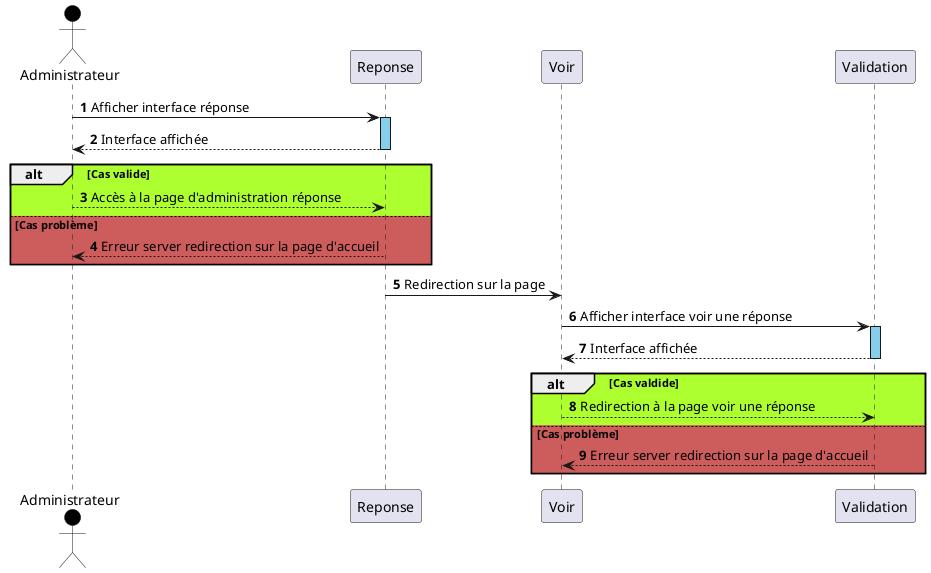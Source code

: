 @startuml voireponse
autonumber 
actor Administrateur #Black
Administrateur -> Reponse : Afficher interface réponse
activate Reponse #SkyBlue
Reponse --> Administrateur : Interface affichée
deactivate Reponse
alt #GreenYellow Cas valide 
Reponse <-- Administrateur : Accès à la page d'administration réponse
else #IndianRed Cas problème
Reponse --> Administrateur : Erreur server redirection sur la page d'accueil
end
Reponse -> Voir : Redirection sur la page
Voir -> Validation : Afficher interface voir une réponse
activate Validation #SkyBlue
Validation --> Voir : Interface affichée
deactivate Validation
alt #GreenYellow Cas valdide 
Voir --> Validation : Redirection à la page voir une réponse
else #IndianRed Cas problème
Voir <-- Validation : Erreur server redirection sur la page d'accueil
end
@enduml